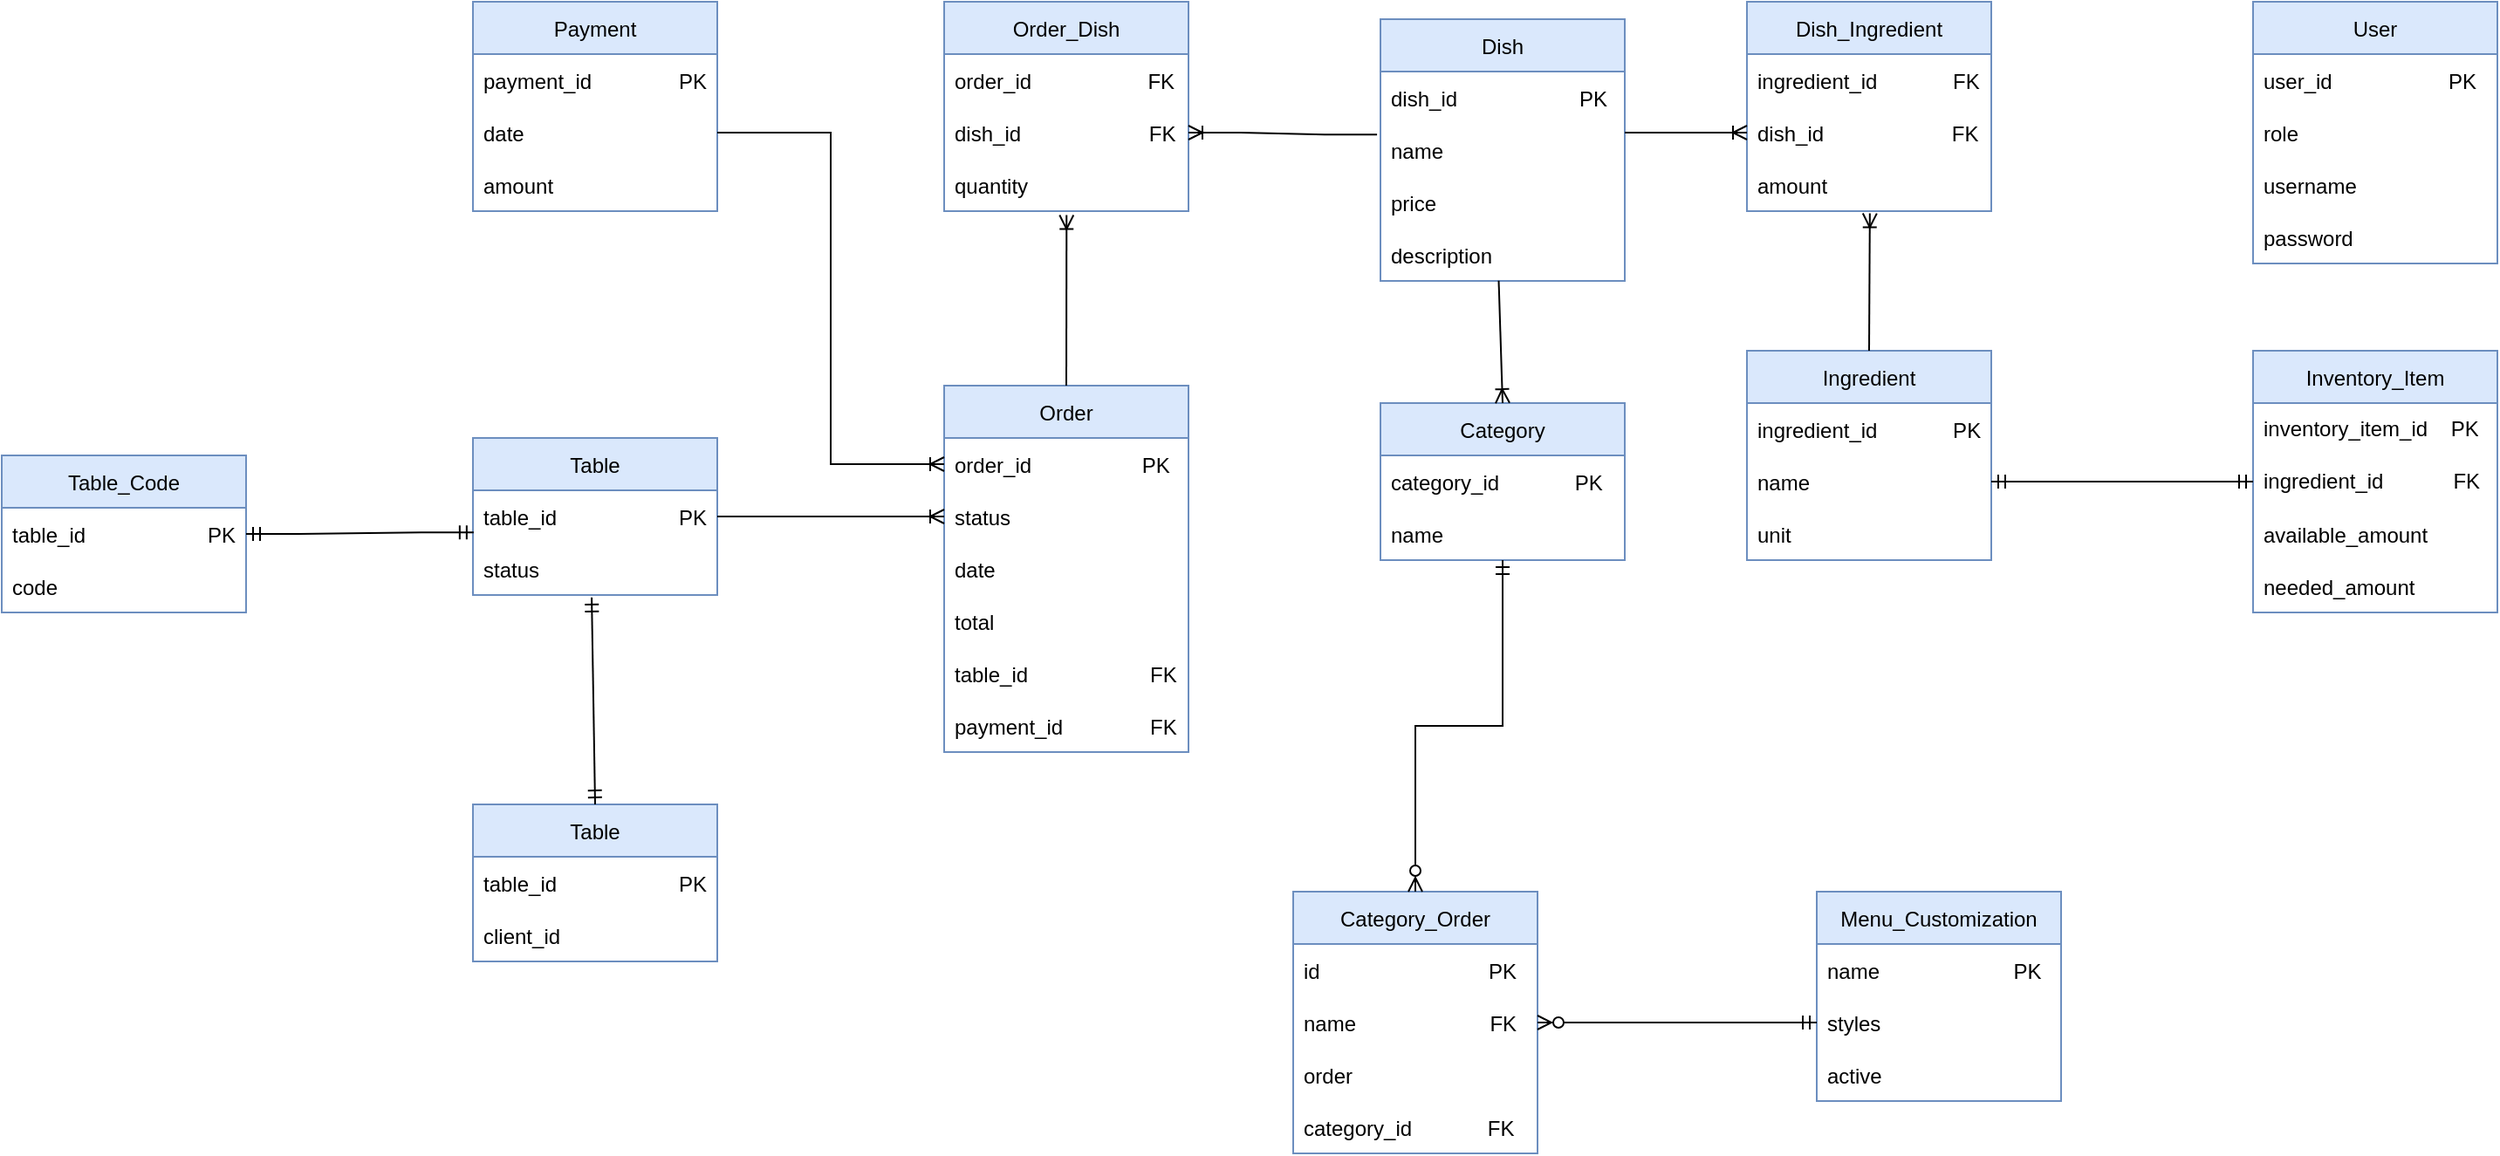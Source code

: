 <mxfile version="20.3.0" type="device"><diagram id="fFAcoKWZhfYRBB6zwo7u" name="Page-1"><mxGraphModel dx="1943" dy="675" grid="1" gridSize="10" guides="1" tooltips="1" connect="1" arrows="1" fold="1" page="1" pageScale="1" pageWidth="850" pageHeight="1100" math="0" shadow="0"><root><mxCell id="0"/><mxCell id="1" parent="0"/><mxCell id="ayDr8Fo_2x_GsYP8VRLR-5" value="Order" style="swimlane;fontStyle=0;childLayout=stackLayout;horizontal=1;startSize=30;horizontalStack=0;resizeParent=1;resizeParentMax=0;resizeLast=0;collapsible=1;marginBottom=0;fillColor=#dae8fc;strokeColor=#6c8ebf;" parent="1" vertex="1"><mxGeometry x="210" y="390" width="140" height="210" as="geometry"/></mxCell><mxCell id="ayDr8Fo_2x_GsYP8VRLR-6" value="order_id                   PK" style="text;strokeColor=none;fillColor=none;align=left;verticalAlign=middle;spacingLeft=4;spacingRight=4;overflow=hidden;points=[[0,0.5],[1,0.5]];portConstraint=eastwest;rotatable=0;" parent="ayDr8Fo_2x_GsYP8VRLR-5" vertex="1"><mxGeometry y="30" width="140" height="30" as="geometry"/></mxCell><mxCell id="0deVmSGNvTFs6S3HDfEv-34" value="status" style="text;strokeColor=none;fillColor=none;align=left;verticalAlign=middle;spacingLeft=4;spacingRight=4;overflow=hidden;points=[[0,0.5],[1,0.5]];portConstraint=eastwest;rotatable=0;" parent="ayDr8Fo_2x_GsYP8VRLR-5" vertex="1"><mxGeometry y="60" width="140" height="30" as="geometry"/></mxCell><mxCell id="0deVmSGNvTFs6S3HDfEv-28" value="date                         " style="text;strokeColor=none;fillColor=none;align=left;verticalAlign=middle;spacingLeft=4;spacingRight=4;overflow=hidden;points=[[0,0.5],[1,0.5]];portConstraint=eastwest;rotatable=0;" parent="ayDr8Fo_2x_GsYP8VRLR-5" vertex="1"><mxGeometry y="90" width="140" height="30" as="geometry"/></mxCell><mxCell id="VwAFiygxSyaatfzVE2kr-1" value="total" style="text;strokeColor=none;fillColor=none;align=left;verticalAlign=middle;spacingLeft=4;spacingRight=4;overflow=hidden;points=[[0,0.5],[1,0.5]];portConstraint=eastwest;rotatable=0;" parent="ayDr8Fo_2x_GsYP8VRLR-5" vertex="1"><mxGeometry y="120" width="140" height="30" as="geometry"/></mxCell><mxCell id="Aoo2NyRGIt6vij25P-MJ-8" value="table_id                     FK" style="text;strokeColor=none;fillColor=none;align=left;verticalAlign=middle;spacingLeft=4;spacingRight=4;overflow=hidden;points=[[0,0.5],[1,0.5]];portConstraint=eastwest;rotatable=0;" parent="ayDr8Fo_2x_GsYP8VRLR-5" vertex="1"><mxGeometry y="150" width="140" height="30" as="geometry"/></mxCell><mxCell id="sH5Q3UIiPwTg7NQgrBWc-10" value="payment_id               FK" style="text;strokeColor=none;fillColor=none;align=left;verticalAlign=middle;spacingLeft=4;spacingRight=4;overflow=hidden;points=[[0,0.5],[1,0.5]];portConstraint=eastwest;rotatable=0;" parent="ayDr8Fo_2x_GsYP8VRLR-5" vertex="1"><mxGeometry y="180" width="140" height="30" as="geometry"/></mxCell><mxCell id="ayDr8Fo_2x_GsYP8VRLR-9" value="Dish" style="swimlane;fontStyle=0;childLayout=stackLayout;horizontal=1;startSize=30;horizontalStack=0;resizeParent=1;resizeParentMax=0;resizeLast=0;collapsible=1;marginBottom=0;fillColor=#dae8fc;strokeColor=#6c8ebf;" parent="1" vertex="1"><mxGeometry x="460" y="180" width="140" height="150" as="geometry"/></mxCell><mxCell id="ayDr8Fo_2x_GsYP8VRLR-10" value="dish_id                     PK" style="text;strokeColor=none;fillColor=none;align=left;verticalAlign=middle;spacingLeft=4;spacingRight=4;overflow=hidden;points=[[0,0.5],[1,0.5]];portConstraint=eastwest;rotatable=0;" parent="ayDr8Fo_2x_GsYP8VRLR-9" vertex="1"><mxGeometry y="30" width="140" height="30" as="geometry"/></mxCell><mxCell id="lu-ChU6XdPH12ejNDwI0-42" value="name" style="text;strokeColor=none;fillColor=none;align=left;verticalAlign=middle;spacingLeft=4;spacingRight=4;overflow=hidden;points=[[0,0.5],[1,0.5]];portConstraint=eastwest;rotatable=0;" parent="ayDr8Fo_2x_GsYP8VRLR-9" vertex="1"><mxGeometry y="60" width="140" height="30" as="geometry"/></mxCell><mxCell id="ayDr8Fo_2x_GsYP8VRLR-11" value="price" style="text;strokeColor=none;fillColor=none;align=left;verticalAlign=middle;spacingLeft=4;spacingRight=4;overflow=hidden;points=[[0,0.5],[1,0.5]];portConstraint=eastwest;rotatable=0;" parent="ayDr8Fo_2x_GsYP8VRLR-9" vertex="1"><mxGeometry y="90" width="140" height="30" as="geometry"/></mxCell><mxCell id="lu-ChU6XdPH12ejNDwI0-24" value="description" style="text;strokeColor=none;fillColor=none;align=left;verticalAlign=middle;spacingLeft=4;spacingRight=4;overflow=hidden;points=[[0,0.5],[1,0.5]];portConstraint=eastwest;rotatable=0;" parent="ayDr8Fo_2x_GsYP8VRLR-9" vertex="1"><mxGeometry y="120" width="140" height="30" as="geometry"/></mxCell><mxCell id="0deVmSGNvTFs6S3HDfEv-1" value="Ingredient" style="swimlane;fontStyle=0;childLayout=stackLayout;horizontal=1;startSize=30;horizontalStack=0;resizeParent=1;resizeParentMax=0;resizeLast=0;collapsible=1;marginBottom=0;fillColor=#dae8fc;strokeColor=#6c8ebf;" parent="1" vertex="1"><mxGeometry x="670" y="370" width="140" height="120" as="geometry"/></mxCell><mxCell id="0deVmSGNvTFs6S3HDfEv-2" value="ingredient_id             PK" style="text;strokeColor=none;fillColor=none;align=left;verticalAlign=middle;spacingLeft=4;spacingRight=4;overflow=hidden;points=[[0,0.5],[1,0.5]];portConstraint=eastwest;rotatable=0;" parent="0deVmSGNvTFs6S3HDfEv-1" vertex="1"><mxGeometry y="30" width="140" height="30" as="geometry"/></mxCell><mxCell id="lu-ChU6XdPH12ejNDwI0-5" value="name" style="text;strokeColor=none;fillColor=none;align=left;verticalAlign=middle;spacingLeft=4;spacingRight=4;overflow=hidden;points=[[0,0.5],[1,0.5]];portConstraint=eastwest;rotatable=0;" parent="0deVmSGNvTFs6S3HDfEv-1" vertex="1"><mxGeometry y="60" width="140" height="30" as="geometry"/></mxCell><mxCell id="lu-ChU6XdPH12ejNDwI0-47" value="unit" style="text;strokeColor=none;fillColor=none;align=left;verticalAlign=middle;spacingLeft=4;spacingRight=4;overflow=hidden;points=[[0,0.5],[1,0.5]];portConstraint=eastwest;rotatable=0;" parent="0deVmSGNvTFs6S3HDfEv-1" vertex="1"><mxGeometry y="90" width="140" height="30" as="geometry"/></mxCell><mxCell id="0deVmSGNvTFs6S3HDfEv-4" value="Dish_Ingredient" style="swimlane;fontStyle=0;childLayout=stackLayout;horizontal=1;startSize=30;horizontalStack=0;resizeParent=1;resizeParentMax=0;resizeLast=0;collapsible=1;marginBottom=0;fillColor=#dae8fc;strokeColor=#6c8ebf;" parent="1" vertex="1"><mxGeometry x="670" y="170" width="140" height="120" as="geometry"/></mxCell><mxCell id="0deVmSGNvTFs6S3HDfEv-5" value="ingredient_id             FK" style="text;strokeColor=none;fillColor=none;align=left;verticalAlign=middle;spacingLeft=4;spacingRight=4;overflow=hidden;points=[[0,0.5],[1,0.5]];portConstraint=eastwest;rotatable=0;" parent="0deVmSGNvTFs6S3HDfEv-4" vertex="1"><mxGeometry y="30" width="140" height="30" as="geometry"/></mxCell><mxCell id="0deVmSGNvTFs6S3HDfEv-6" value="dish_id                      FK" style="text;strokeColor=none;fillColor=none;align=left;verticalAlign=middle;spacingLeft=4;spacingRight=4;overflow=hidden;points=[[0,0.5],[1,0.5]];portConstraint=eastwest;rotatable=0;" parent="0deVmSGNvTFs6S3HDfEv-4" vertex="1"><mxGeometry y="60" width="140" height="30" as="geometry"/></mxCell><mxCell id="0deVmSGNvTFs6S3HDfEv-8" value="amount" style="text;strokeColor=none;fillColor=none;align=left;verticalAlign=middle;spacingLeft=4;spacingRight=4;overflow=hidden;points=[[0,0.5],[1,0.5]];portConstraint=eastwest;rotatable=0;" parent="0deVmSGNvTFs6S3HDfEv-4" vertex="1"><mxGeometry y="90" width="140" height="30" as="geometry"/></mxCell><mxCell id="0deVmSGNvTFs6S3HDfEv-10" value="" style="edgeStyle=entityRelationEdgeStyle;fontSize=12;html=1;endArrow=ERoneToMany;rounded=0;exitX=1;exitY=0.5;exitDx=0;exitDy=0;entryX=0;entryY=0.5;entryDx=0;entryDy=0;" parent="1" target="0deVmSGNvTFs6S3HDfEv-6" edge="1"><mxGeometry width="100" height="100" relative="1" as="geometry"><mxPoint x="600" y="245" as="sourcePoint"/><mxPoint x="600" y="300" as="targetPoint"/></mxGeometry></mxCell><mxCell id="0deVmSGNvTFs6S3HDfEv-13" value="Order_Dish" style="swimlane;fontStyle=0;childLayout=stackLayout;horizontal=1;startSize=30;horizontalStack=0;resizeParent=1;resizeParentMax=0;resizeLast=0;collapsible=1;marginBottom=0;fillColor=#dae8fc;strokeColor=#6c8ebf;" parent="1" vertex="1"><mxGeometry x="210" y="170" width="140" height="120" as="geometry"/></mxCell><mxCell id="0deVmSGNvTFs6S3HDfEv-14" value="order_id                    FK" style="text;strokeColor=none;fillColor=none;align=left;verticalAlign=middle;spacingLeft=4;spacingRight=4;overflow=hidden;points=[[0,0.5],[1,0.5]];portConstraint=eastwest;rotatable=0;" parent="0deVmSGNvTFs6S3HDfEv-13" vertex="1"><mxGeometry y="30" width="140" height="30" as="geometry"/></mxCell><mxCell id="0deVmSGNvTFs6S3HDfEv-15" value="dish_id                      FK" style="text;strokeColor=none;fillColor=none;align=left;verticalAlign=middle;spacingLeft=4;spacingRight=4;overflow=hidden;points=[[0,0.5],[1,0.5]];portConstraint=eastwest;rotatable=0;" parent="0deVmSGNvTFs6S3HDfEv-13" vertex="1"><mxGeometry y="60" width="140" height="30" as="geometry"/></mxCell><mxCell id="0deVmSGNvTFs6S3HDfEv-20" value="quantity" style="text;strokeColor=none;fillColor=none;align=left;verticalAlign=middle;spacingLeft=4;spacingRight=4;overflow=hidden;points=[[0,0.5],[1,0.5]];portConstraint=eastwest;rotatable=0;" parent="0deVmSGNvTFs6S3HDfEv-13" vertex="1"><mxGeometry y="90" width="140" height="30" as="geometry"/></mxCell><mxCell id="0deVmSGNvTFs6S3HDfEv-17" value="" style="fontSize=12;html=1;endArrow=ERoneToMany;rounded=0;exitX=0.5;exitY=0;exitDx=0;exitDy=0;entryX=0.501;entryY=1.075;entryDx=0;entryDy=0;entryPerimeter=0;" parent="1" source="ayDr8Fo_2x_GsYP8VRLR-5" target="0deVmSGNvTFs6S3HDfEv-20" edge="1"><mxGeometry width="100" height="100" relative="1" as="geometry"><mxPoint x="190" y="390" as="sourcePoint"/><mxPoint x="290" y="290" as="targetPoint"/></mxGeometry></mxCell><mxCell id="0deVmSGNvTFs6S3HDfEv-18" value="" style="edgeStyle=entityRelationEdgeStyle;fontSize=12;html=1;endArrow=ERoneToMany;rounded=0;entryX=1;entryY=0.5;entryDx=0;entryDy=0;exitX=-0.014;exitY=0.204;exitDx=0;exitDy=0;exitPerimeter=0;" parent="1" source="lu-ChU6XdPH12ejNDwI0-42" target="0deVmSGNvTFs6S3HDfEv-15" edge="1"><mxGeometry width="100" height="100" relative="1" as="geometry"><mxPoint x="410" y="240" as="sourcePoint"/><mxPoint x="500" y="310" as="targetPoint"/></mxGeometry></mxCell><mxCell id="0deVmSGNvTFs6S3HDfEv-32" value="" style="fontSize=12;html=1;endArrow=ERoneToMany;rounded=0;exitX=0.5;exitY=0;exitDx=0;exitDy=0;entryX=0.503;entryY=1.043;entryDx=0;entryDy=0;entryPerimeter=0;" parent="1" source="0deVmSGNvTFs6S3HDfEv-1" target="0deVmSGNvTFs6S3HDfEv-8" edge="1"><mxGeometry width="100" height="100" relative="1" as="geometry"><mxPoint x="739.41" y="387.75" as="sourcePoint"/><mxPoint x="740" y="300" as="targetPoint"/></mxGeometry></mxCell><mxCell id="Aoo2NyRGIt6vij25P-MJ-1" value="Table" style="swimlane;fontStyle=0;childLayout=stackLayout;horizontal=1;startSize=30;horizontalStack=0;resizeParent=1;resizeParentMax=0;resizeLast=0;collapsible=1;marginBottom=0;fillColor=#dae8fc;strokeColor=#6c8ebf;" parent="1" vertex="1"><mxGeometry x="-60" y="420" width="140" height="90" as="geometry"/></mxCell><mxCell id="Aoo2NyRGIt6vij25P-MJ-2" value="table_id                     PK" style="text;strokeColor=none;fillColor=none;align=left;verticalAlign=middle;spacingLeft=4;spacingRight=4;overflow=hidden;points=[[0,0.5],[1,0.5]];portConstraint=eastwest;rotatable=0;" parent="Aoo2NyRGIt6vij25P-MJ-1" vertex="1"><mxGeometry y="30" width="140" height="30" as="geometry"/></mxCell><mxCell id="Aoo2NyRGIt6vij25P-MJ-4" value="status" style="text;strokeColor=none;fillColor=none;align=left;verticalAlign=middle;spacingLeft=4;spacingRight=4;overflow=hidden;points=[[0,0.5],[1,0.5]];portConstraint=eastwest;rotatable=0;" parent="Aoo2NyRGIt6vij25P-MJ-1" vertex="1"><mxGeometry y="60" width="140" height="30" as="geometry"/></mxCell><mxCell id="Aoo2NyRGIt6vij25P-MJ-6" value="" style="edgeStyle=entityRelationEdgeStyle;fontSize=12;html=1;endArrow=ERoneToMany;rounded=0;exitX=1;exitY=0.5;exitDx=0;exitDy=0;entryX=0;entryY=0.5;entryDx=0;entryDy=0;" parent="1" source="Aoo2NyRGIt6vij25P-MJ-2" edge="1"><mxGeometry width="100" height="100" relative="1" as="geometry"><mxPoint x="-30" y="560" as="sourcePoint"/><mxPoint x="210" y="465" as="targetPoint"/></mxGeometry></mxCell><mxCell id="lu-ChU6XdPH12ejNDwI0-6" value="Payment" style="swimlane;fontStyle=0;childLayout=stackLayout;horizontal=1;startSize=30;horizontalStack=0;resizeParent=1;resizeParentMax=0;resizeLast=0;collapsible=1;marginBottom=0;fillColor=#dae8fc;strokeColor=#6c8ebf;" parent="1" vertex="1"><mxGeometry x="-60" y="170" width="140" height="120" as="geometry"/></mxCell><mxCell id="lu-ChU6XdPH12ejNDwI0-7" value="payment_id               PK" style="text;strokeColor=none;fillColor=none;align=left;verticalAlign=middle;spacingLeft=4;spacingRight=4;overflow=hidden;points=[[0,0.5],[1,0.5]];portConstraint=eastwest;rotatable=0;" parent="lu-ChU6XdPH12ejNDwI0-6" vertex="1"><mxGeometry y="30" width="140" height="30" as="geometry"/></mxCell><mxCell id="lu-ChU6XdPH12ejNDwI0-9" value="date" style="text;strokeColor=none;fillColor=none;align=left;verticalAlign=middle;spacingLeft=4;spacingRight=4;overflow=hidden;points=[[0,0.5],[1,0.5]];portConstraint=eastwest;rotatable=0;" parent="lu-ChU6XdPH12ejNDwI0-6" vertex="1"><mxGeometry y="60" width="140" height="30" as="geometry"/></mxCell><mxCell id="lu-ChU6XdPH12ejNDwI0-12" value="amount" style="text;strokeColor=none;fillColor=none;align=left;verticalAlign=middle;spacingLeft=4;spacingRight=4;overflow=hidden;points=[[0,0.5],[1,0.5]];portConstraint=eastwest;rotatable=0;" parent="lu-ChU6XdPH12ejNDwI0-6" vertex="1"><mxGeometry y="90" width="140" height="30" as="geometry"/></mxCell><mxCell id="lu-ChU6XdPH12ejNDwI0-43" value="Inventory_Item" style="swimlane;fontStyle=0;childLayout=stackLayout;horizontal=1;startSize=30;horizontalStack=0;resizeParent=1;resizeParentMax=0;resizeLast=0;collapsible=1;marginBottom=0;fillColor=#dae8fc;strokeColor=#6c8ebf;" parent="1" vertex="1"><mxGeometry x="960" y="370" width="140" height="150" as="geometry"/></mxCell><mxCell id="lu-ChU6XdPH12ejNDwI0-44" value="inventory_item_id    PK" style="text;strokeColor=none;fillColor=none;align=left;verticalAlign=middle;spacingLeft=4;spacingRight=4;overflow=hidden;points=[[0,0.5],[1,0.5]];portConstraint=eastwest;rotatable=0;whiteSpace=wrap;" parent="lu-ChU6XdPH12ejNDwI0-43" vertex="1"><mxGeometry y="30" width="140" height="30" as="geometry"/></mxCell><mxCell id="lu-ChU6XdPH12ejNDwI0-48" value="ingredient_id            FK" style="text;strokeColor=none;fillColor=none;align=left;verticalAlign=middle;spacingLeft=4;spacingRight=4;overflow=hidden;points=[[0,0.5],[1,0.5]];portConstraint=eastwest;rotatable=0;whiteSpace=wrap;" parent="lu-ChU6XdPH12ejNDwI0-43" vertex="1"><mxGeometry y="60" width="140" height="30" as="geometry"/></mxCell><mxCell id="lu-ChU6XdPH12ejNDwI0-39" value="available_amount" style="text;strokeColor=none;fillColor=none;align=left;verticalAlign=middle;spacingLeft=4;spacingRight=4;overflow=hidden;points=[[0,0.5],[1,0.5]];portConstraint=eastwest;rotatable=0;" parent="lu-ChU6XdPH12ejNDwI0-43" vertex="1"><mxGeometry y="90" width="140" height="30" as="geometry"/></mxCell><mxCell id="lu-ChU6XdPH12ejNDwI0-45" value="needed_amount" style="text;strokeColor=none;fillColor=none;align=left;verticalAlign=middle;spacingLeft=4;spacingRight=4;overflow=hidden;points=[[0,0.5],[1,0.5]];portConstraint=eastwest;rotatable=0;" parent="lu-ChU6XdPH12ejNDwI0-43" vertex="1"><mxGeometry y="120" width="140" height="30" as="geometry"/></mxCell><mxCell id="lu-ChU6XdPH12ejNDwI0-49" value="" style="edgeStyle=elbowEdgeStyle;fontSize=12;html=1;endArrow=ERmandOne;startArrow=ERmandOne;rounded=0;exitX=1;exitY=0.5;exitDx=0;exitDy=0;entryX=0;entryY=0.5;entryDx=0;entryDy=0;" parent="1" source="lu-ChU6XdPH12ejNDwI0-5" target="lu-ChU6XdPH12ejNDwI0-48" edge="1"><mxGeometry width="100" height="100" relative="1" as="geometry"><mxPoint x="780" y="650" as="sourcePoint"/><mxPoint x="940" y="627" as="targetPoint"/></mxGeometry></mxCell><mxCell id="9LngA58wSsnenIp8Etje-1" value="User" style="swimlane;fontStyle=0;childLayout=stackLayout;horizontal=1;startSize=30;horizontalStack=0;resizeParent=1;resizeParentMax=0;resizeLast=0;collapsible=1;marginBottom=0;fillColor=#dae8fc;strokeColor=#6c8ebf;" parent="1" vertex="1"><mxGeometry x="960" y="170" width="140" height="150" as="geometry"/></mxCell><mxCell id="9LngA58wSsnenIp8Etje-2" value="user_id                    PK" style="text;strokeColor=none;fillColor=none;align=left;verticalAlign=middle;spacingLeft=4;spacingRight=4;overflow=hidden;points=[[0,0.5],[1,0.5]];portConstraint=eastwest;rotatable=0;" parent="9LngA58wSsnenIp8Etje-1" vertex="1"><mxGeometry y="30" width="140" height="30" as="geometry"/></mxCell><mxCell id="9LngA58wSsnenIp8Etje-3" value="role" style="text;strokeColor=none;fillColor=none;align=left;verticalAlign=middle;spacingLeft=4;spacingRight=4;overflow=hidden;points=[[0,0.5],[1,0.5]];portConstraint=eastwest;rotatable=0;" parent="9LngA58wSsnenIp8Etje-1" vertex="1"><mxGeometry y="60" width="140" height="30" as="geometry"/></mxCell><mxCell id="9LngA58wSsnenIp8Etje-4" value="username" style="text;strokeColor=none;fillColor=none;align=left;verticalAlign=middle;spacingLeft=4;spacingRight=4;overflow=hidden;points=[[0,0.5],[1,0.5]];portConstraint=eastwest;rotatable=0;" parent="9LngA58wSsnenIp8Etje-1" vertex="1"><mxGeometry y="90" width="140" height="30" as="geometry"/></mxCell><mxCell id="9LngA58wSsnenIp8Etje-5" value="password" style="text;strokeColor=none;fillColor=none;align=left;verticalAlign=middle;spacingLeft=4;spacingRight=4;overflow=hidden;points=[[0,0.5],[1,0.5]];portConstraint=eastwest;rotatable=0;" parent="9LngA58wSsnenIp8Etje-1" vertex="1"><mxGeometry y="120" width="140" height="30" as="geometry"/></mxCell><mxCell id="FSfMrM409q0EemtYB8pq-5" value="" style="edgeStyle=elbowEdgeStyle;fontSize=12;html=1;endArrow=ERoneToMany;rounded=0;exitX=1;exitY=0.5;exitDx=0;exitDy=0;entryX=0;entryY=0.5;entryDx=0;entryDy=0;" parent="1" source="lu-ChU6XdPH12ejNDwI0-9" target="ayDr8Fo_2x_GsYP8VRLR-6" edge="1"><mxGeometry width="100" height="100" relative="1" as="geometry"><mxPoint x="100" y="470" as="sourcePoint"/><mxPoint x="200" y="370" as="targetPoint"/></mxGeometry></mxCell><mxCell id="sH5Q3UIiPwTg7NQgrBWc-3" value="Category" style="swimlane;fontStyle=0;childLayout=stackLayout;horizontal=1;startSize=30;horizontalStack=0;resizeParent=1;resizeParentMax=0;resizeLast=0;collapsible=1;marginBottom=0;fillColor=#dae8fc;strokeColor=#6c8ebf;" parent="1" vertex="1"><mxGeometry x="460" y="400" width="140" height="90" as="geometry"/></mxCell><mxCell id="sH5Q3UIiPwTg7NQgrBWc-4" value="category_id             PK" style="text;strokeColor=none;fillColor=none;align=left;verticalAlign=middle;spacingLeft=4;spacingRight=4;overflow=hidden;points=[[0,0.5],[1,0.5]];portConstraint=eastwest;rotatable=0;" parent="sH5Q3UIiPwTg7NQgrBWc-3" vertex="1"><mxGeometry y="30" width="140" height="30" as="geometry"/></mxCell><mxCell id="sH5Q3UIiPwTg7NQgrBWc-5" value="name" style="text;strokeColor=none;fillColor=none;align=left;verticalAlign=middle;spacingLeft=4;spacingRight=4;overflow=hidden;points=[[0,0.5],[1,0.5]];portConstraint=eastwest;rotatable=0;" parent="sH5Q3UIiPwTg7NQgrBWc-3" vertex="1"><mxGeometry y="60" width="140" height="30" as="geometry"/></mxCell><mxCell id="sH5Q3UIiPwTg7NQgrBWc-8" value="" style="fontSize=12;html=1;endArrow=ERoneToMany;rounded=0;entryX=0.5;entryY=0;entryDx=0;entryDy=0;exitX=0.484;exitY=0.995;exitDx=0;exitDy=0;exitPerimeter=0;" parent="1" target="sH5Q3UIiPwTg7NQgrBWc-3" edge="1" source="lu-ChU6XdPH12ejNDwI0-24"><mxGeometry width="100" height="100" relative="1" as="geometry"><mxPoint x="530" y="80" as="sourcePoint"/><mxPoint x="700" y="100" as="targetPoint"/></mxGeometry></mxCell><mxCell id="gvf6bbv-geaOIWjzQTXk-1" value="Table_Code" style="swimlane;fontStyle=0;childLayout=stackLayout;horizontal=1;startSize=30;horizontalStack=0;resizeParent=1;resizeParentMax=0;resizeLast=0;collapsible=1;marginBottom=0;fillColor=#dae8fc;strokeColor=#6c8ebf;" parent="1" vertex="1"><mxGeometry x="-330" y="430" width="140" height="90" as="geometry"/></mxCell><mxCell id="gvf6bbv-geaOIWjzQTXk-2" value="table_id                     PK" style="text;strokeColor=none;fillColor=none;align=left;verticalAlign=middle;spacingLeft=4;spacingRight=4;overflow=hidden;points=[[0,0.5],[1,0.5]];portConstraint=eastwest;rotatable=0;" parent="gvf6bbv-geaOIWjzQTXk-1" vertex="1"><mxGeometry y="30" width="140" height="30" as="geometry"/></mxCell><mxCell id="gvf6bbv-geaOIWjzQTXk-3" value="code" style="text;strokeColor=none;fillColor=none;align=left;verticalAlign=middle;spacingLeft=4;spacingRight=4;overflow=hidden;points=[[0,0.5],[1,0.5]];portConstraint=eastwest;rotatable=0;" parent="gvf6bbv-geaOIWjzQTXk-1" vertex="1"><mxGeometry y="60" width="140" height="30" as="geometry"/></mxCell><mxCell id="gvf6bbv-geaOIWjzQTXk-4" value="" style="edgeStyle=entityRelationEdgeStyle;fontSize=12;html=1;endArrow=ERmandOne;startArrow=ERmandOne;rounded=0;exitX=1;exitY=0.5;exitDx=0;exitDy=0;entryX=0.003;entryY=0.804;entryDx=0;entryDy=0;entryPerimeter=0;" parent="1" source="gvf6bbv-geaOIWjzQTXk-2" target="Aoo2NyRGIt6vij25P-MJ-2" edge="1"><mxGeometry width="100" height="100" relative="1" as="geometry"><mxPoint x="-70" y="670" as="sourcePoint"/><mxPoint x="30" y="570" as="targetPoint"/></mxGeometry></mxCell><mxCell id="3AEwrTioi7cXTR28pdsR-1" value="Table" style="swimlane;fontStyle=0;childLayout=stackLayout;horizontal=1;startSize=30;horizontalStack=0;resizeParent=1;resizeParentMax=0;resizeLast=0;collapsible=1;marginBottom=0;fillColor=#dae8fc;strokeColor=#6c8ebf;" parent="1" vertex="1"><mxGeometry x="-60" y="630" width="140" height="90" as="geometry"/></mxCell><mxCell id="3AEwrTioi7cXTR28pdsR-2" value="table_id                     PK" style="text;strokeColor=none;fillColor=none;align=left;verticalAlign=middle;spacingLeft=4;spacingRight=4;overflow=hidden;points=[[0,0.5],[1,0.5]];portConstraint=eastwest;rotatable=0;" parent="3AEwrTioi7cXTR28pdsR-1" vertex="1"><mxGeometry y="30" width="140" height="30" as="geometry"/></mxCell><mxCell id="3AEwrTioi7cXTR28pdsR-4" value="client_id" style="text;strokeColor=none;fillColor=none;align=left;verticalAlign=middle;spacingLeft=4;spacingRight=4;overflow=hidden;points=[[0,0.5],[1,0.5]];portConstraint=eastwest;rotatable=0;" parent="3AEwrTioi7cXTR28pdsR-1" vertex="1"><mxGeometry y="60" width="140" height="30" as="geometry"/></mxCell><mxCell id="3AEwrTioi7cXTR28pdsR-5" value="" style="fontSize=12;html=1;endArrow=ERmandOne;startArrow=ERmandOne;rounded=0;entryX=0.5;entryY=0;entryDx=0;entryDy=0;exitX=0.486;exitY=1.047;exitDx=0;exitDy=0;exitPerimeter=0;" parent="1" source="Aoo2NyRGIt6vij25P-MJ-4" target="3AEwrTioi7cXTR28pdsR-1" edge="1"><mxGeometry width="100" height="100" relative="1" as="geometry"><mxPoint x="10" y="540" as="sourcePoint"/><mxPoint x="-49.58" y="484.12" as="targetPoint"/></mxGeometry></mxCell><mxCell id="lEYxFRLaE6r1Zu2VFCKi-1" value="Menu_Customization" style="swimlane;fontStyle=0;childLayout=stackLayout;horizontal=1;startSize=30;horizontalStack=0;resizeParent=1;resizeParentMax=0;resizeLast=0;collapsible=1;marginBottom=0;fillColor=#dae8fc;strokeColor=#6c8ebf;" vertex="1" parent="1"><mxGeometry x="710" y="680" width="140" height="120" as="geometry"/></mxCell><mxCell id="lEYxFRLaE6r1Zu2VFCKi-2" value="name                       PK" style="text;strokeColor=none;fillColor=none;align=left;verticalAlign=middle;spacingLeft=4;spacingRight=4;overflow=hidden;points=[[0,0.5],[1,0.5]];portConstraint=eastwest;rotatable=0;" vertex="1" parent="lEYxFRLaE6r1Zu2VFCKi-1"><mxGeometry y="30" width="140" height="30" as="geometry"/></mxCell><mxCell id="lEYxFRLaE6r1Zu2VFCKi-3" value="styles" style="text;strokeColor=none;fillColor=none;align=left;verticalAlign=middle;spacingLeft=4;spacingRight=4;overflow=hidden;points=[[0,0.5],[1,0.5]];portConstraint=eastwest;rotatable=0;" vertex="1" parent="lEYxFRLaE6r1Zu2VFCKi-1"><mxGeometry y="60" width="140" height="30" as="geometry"/></mxCell><mxCell id="lEYxFRLaE6r1Zu2VFCKi-8" value="active" style="text;strokeColor=none;fillColor=none;align=left;verticalAlign=middle;spacingLeft=4;spacingRight=4;overflow=hidden;points=[[0,0.5],[1,0.5]];portConstraint=eastwest;rotatable=0;" vertex="1" parent="lEYxFRLaE6r1Zu2VFCKi-1"><mxGeometry y="90" width="140" height="30" as="geometry"/></mxCell><mxCell id="lEYxFRLaE6r1Zu2VFCKi-10" value="Category_Order" style="swimlane;fontStyle=0;childLayout=stackLayout;horizontal=1;startSize=30;horizontalStack=0;resizeParent=1;resizeParentMax=0;resizeLast=0;collapsible=1;marginBottom=0;fillColor=#dae8fc;strokeColor=#6c8ebf;" vertex="1" parent="1"><mxGeometry x="410" y="680" width="140" height="150" as="geometry"/></mxCell><mxCell id="lEYxFRLaE6r1Zu2VFCKi-11" value="id                             PK" style="text;strokeColor=none;fillColor=none;align=left;verticalAlign=middle;spacingLeft=4;spacingRight=4;overflow=hidden;points=[[0,0.5],[1,0.5]];portConstraint=eastwest;rotatable=0;" vertex="1" parent="lEYxFRLaE6r1Zu2VFCKi-10"><mxGeometry y="30" width="140" height="30" as="geometry"/></mxCell><mxCell id="lEYxFRLaE6r1Zu2VFCKi-14" value="name                       FK" style="text;strokeColor=none;fillColor=none;align=left;verticalAlign=middle;spacingLeft=4;spacingRight=4;overflow=hidden;points=[[0,0.5],[1,0.5]];portConstraint=eastwest;rotatable=0;" vertex="1" parent="lEYxFRLaE6r1Zu2VFCKi-10"><mxGeometry y="60" width="140" height="30" as="geometry"/></mxCell><mxCell id="lEYxFRLaE6r1Zu2VFCKi-12" value="order" style="text;strokeColor=none;fillColor=none;align=left;verticalAlign=middle;spacingLeft=4;spacingRight=4;overflow=hidden;points=[[0,0.5],[1,0.5]];portConstraint=eastwest;rotatable=0;" vertex="1" parent="lEYxFRLaE6r1Zu2VFCKi-10"><mxGeometry y="90" width="140" height="30" as="geometry"/></mxCell><mxCell id="lEYxFRLaE6r1Zu2VFCKi-17" value="category_id             FK" style="text;strokeColor=none;fillColor=none;align=left;verticalAlign=middle;spacingLeft=4;spacingRight=4;overflow=hidden;points=[[0,0.5],[1,0.5]];portConstraint=eastwest;rotatable=0;" vertex="1" parent="lEYxFRLaE6r1Zu2VFCKi-10"><mxGeometry y="120" width="140" height="30" as="geometry"/></mxCell><mxCell id="lEYxFRLaE6r1Zu2VFCKi-16" value="" style="fontSize=12;html=1;endArrow=ERzeroToMany;startArrow=ERmandOne;rounded=0;exitX=0;exitY=0.5;exitDx=0;exitDy=0;entryX=1;entryY=0.5;entryDx=0;entryDy=0;" edge="1" parent="1" source="lEYxFRLaE6r1Zu2VFCKi-3" target="lEYxFRLaE6r1Zu2VFCKi-14"><mxGeometry width="100" height="100" relative="1" as="geometry"><mxPoint x="380" y="880" as="sourcePoint"/><mxPoint x="520" y="900" as="targetPoint"/></mxGeometry></mxCell><mxCell id="lEYxFRLaE6r1Zu2VFCKi-21" value="" style="fontSize=12;html=1;endArrow=ERzeroToMany;startArrow=ERmandOne;rounded=0;entryX=0.5;entryY=0;entryDx=0;entryDy=0;edgeStyle=elbowEdgeStyle;elbow=vertical;" edge="1" parent="1" source="sH5Q3UIiPwTg7NQgrBWc-5" target="lEYxFRLaE6r1Zu2VFCKi-10"><mxGeometry width="100" height="100" relative="1" as="geometry"><mxPoint x="530" y="500" as="sourcePoint"/><mxPoint x="560" y="765" as="targetPoint"/></mxGeometry></mxCell></root></mxGraphModel></diagram></mxfile>